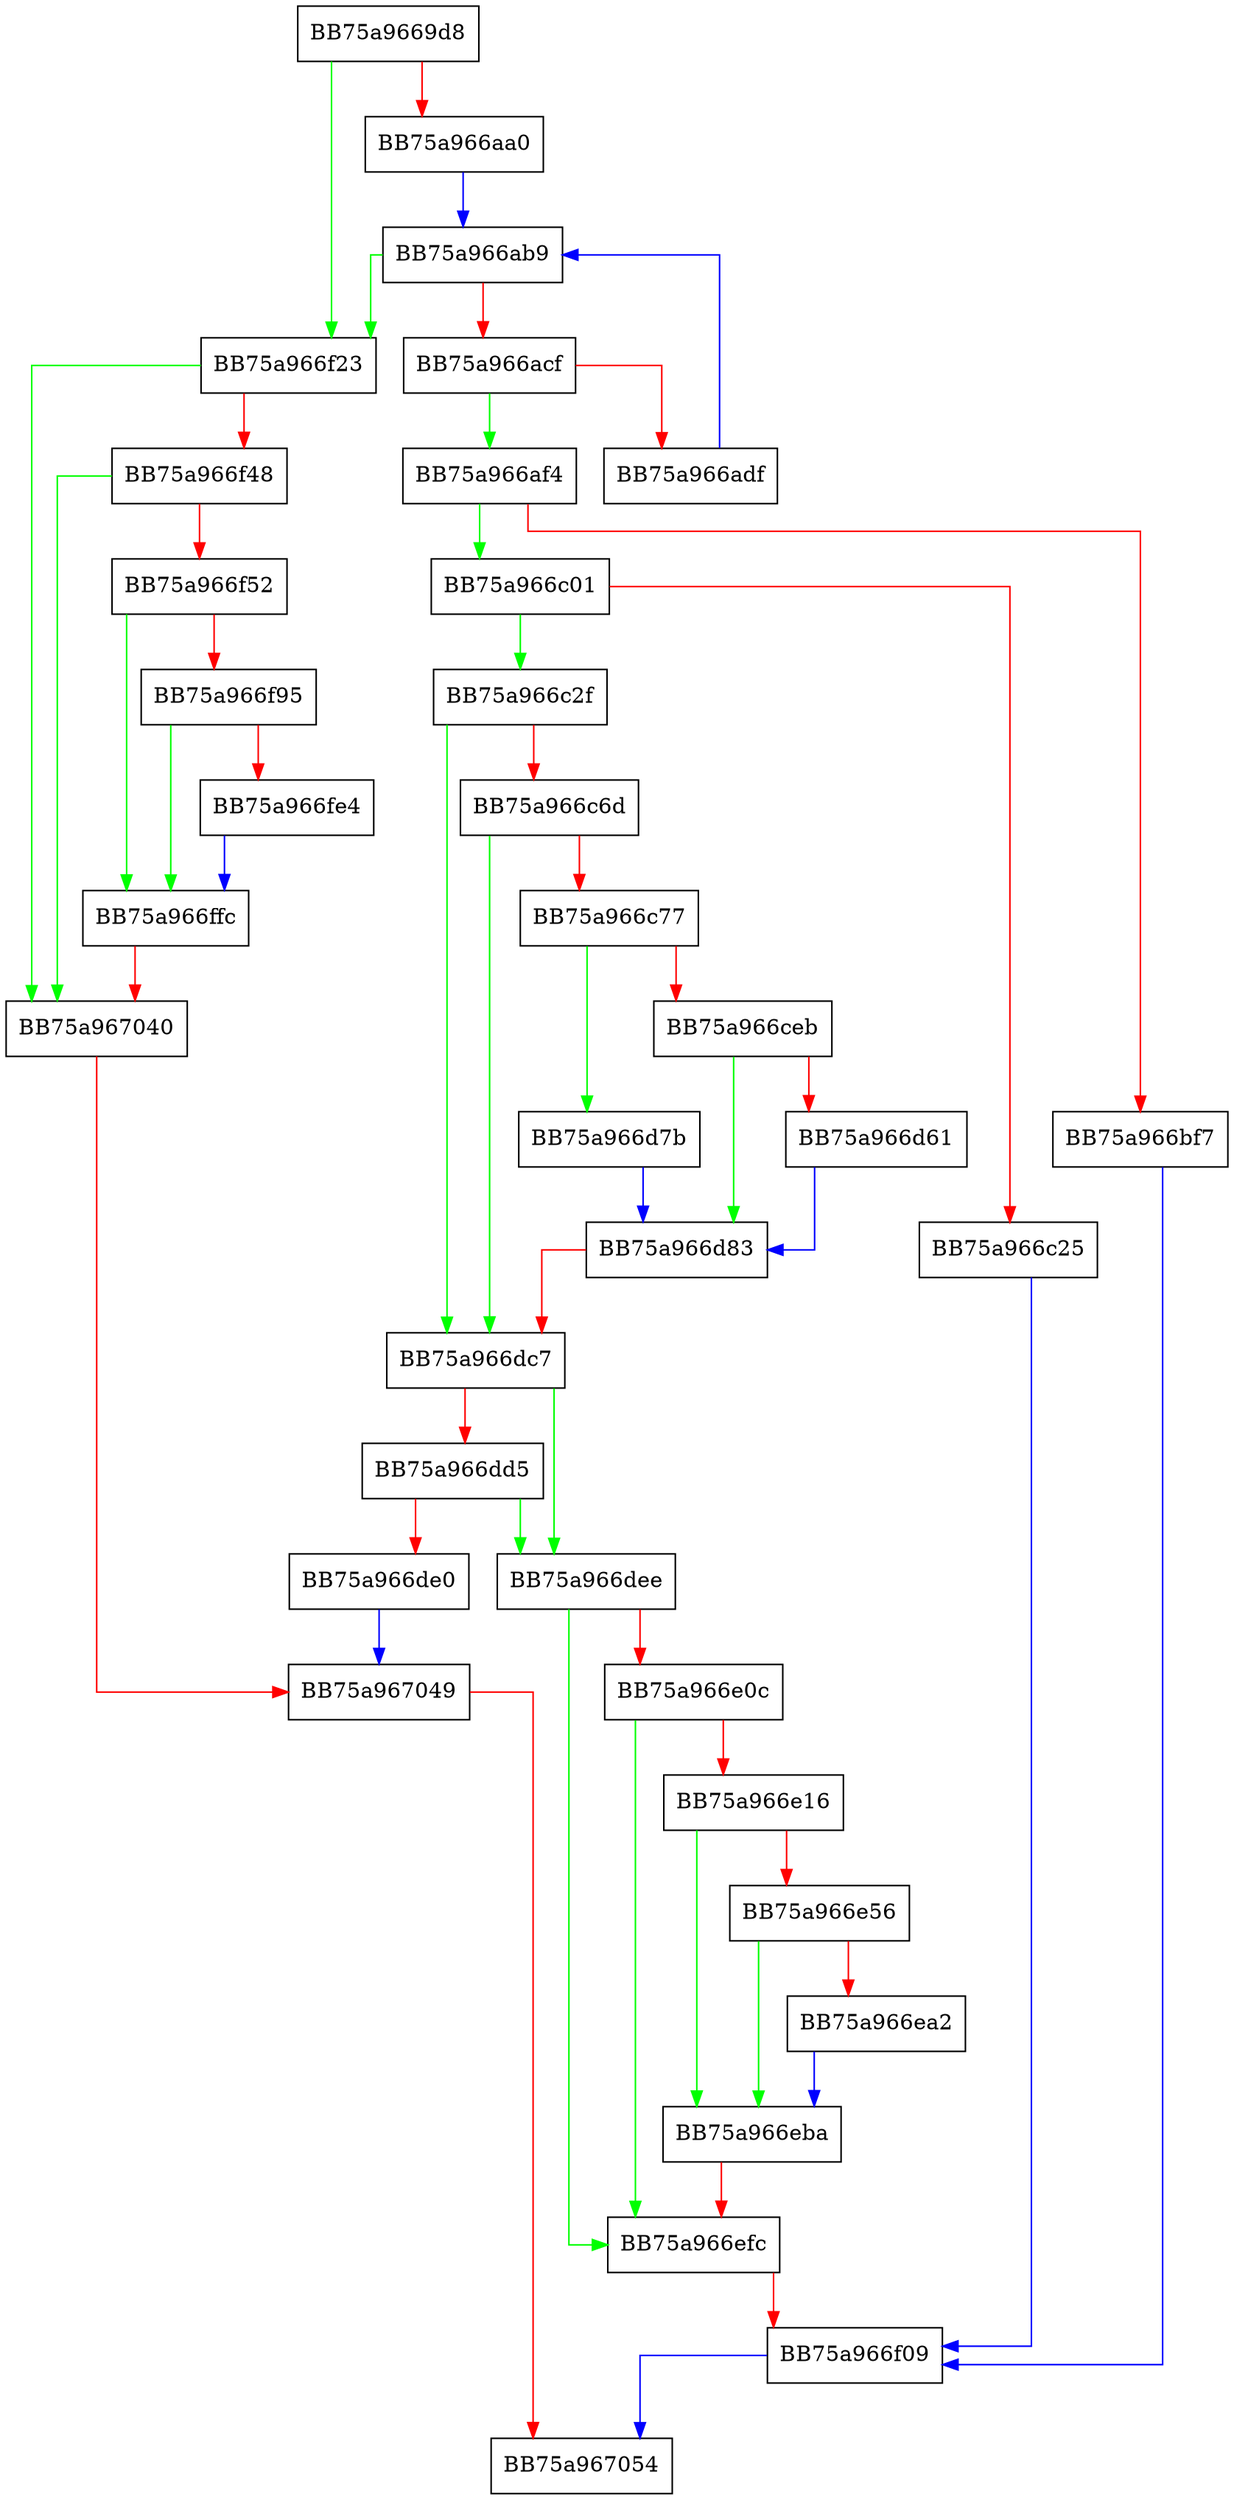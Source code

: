 digraph _check_driver_compatibility {
  node [shape="box"];
  graph [splines=ortho];
  BB75a9669d8 -> BB75a966f23 [color="green"];
  BB75a9669d8 -> BB75a966aa0 [color="red"];
  BB75a966aa0 -> BB75a966ab9 [color="blue"];
  BB75a966ab9 -> BB75a966f23 [color="green"];
  BB75a966ab9 -> BB75a966acf [color="red"];
  BB75a966acf -> BB75a966af4 [color="green"];
  BB75a966acf -> BB75a966adf [color="red"];
  BB75a966adf -> BB75a966ab9 [color="blue"];
  BB75a966af4 -> BB75a966c01 [color="green"];
  BB75a966af4 -> BB75a966bf7 [color="red"];
  BB75a966bf7 -> BB75a966f09 [color="blue"];
  BB75a966c01 -> BB75a966c2f [color="green"];
  BB75a966c01 -> BB75a966c25 [color="red"];
  BB75a966c25 -> BB75a966f09 [color="blue"];
  BB75a966c2f -> BB75a966dc7 [color="green"];
  BB75a966c2f -> BB75a966c6d [color="red"];
  BB75a966c6d -> BB75a966dc7 [color="green"];
  BB75a966c6d -> BB75a966c77 [color="red"];
  BB75a966c77 -> BB75a966d7b [color="green"];
  BB75a966c77 -> BB75a966ceb [color="red"];
  BB75a966ceb -> BB75a966d83 [color="green"];
  BB75a966ceb -> BB75a966d61 [color="red"];
  BB75a966d61 -> BB75a966d83 [color="blue"];
  BB75a966d7b -> BB75a966d83 [color="blue"];
  BB75a966d83 -> BB75a966dc7 [color="red"];
  BB75a966dc7 -> BB75a966dee [color="green"];
  BB75a966dc7 -> BB75a966dd5 [color="red"];
  BB75a966dd5 -> BB75a966dee [color="green"];
  BB75a966dd5 -> BB75a966de0 [color="red"];
  BB75a966de0 -> BB75a967049 [color="blue"];
  BB75a966dee -> BB75a966efc [color="green"];
  BB75a966dee -> BB75a966e0c [color="red"];
  BB75a966e0c -> BB75a966efc [color="green"];
  BB75a966e0c -> BB75a966e16 [color="red"];
  BB75a966e16 -> BB75a966eba [color="green"];
  BB75a966e16 -> BB75a966e56 [color="red"];
  BB75a966e56 -> BB75a966eba [color="green"];
  BB75a966e56 -> BB75a966ea2 [color="red"];
  BB75a966ea2 -> BB75a966eba [color="blue"];
  BB75a966eba -> BB75a966efc [color="red"];
  BB75a966efc -> BB75a966f09 [color="red"];
  BB75a966f09 -> BB75a967054 [color="blue"];
  BB75a966f23 -> BB75a967040 [color="green"];
  BB75a966f23 -> BB75a966f48 [color="red"];
  BB75a966f48 -> BB75a967040 [color="green"];
  BB75a966f48 -> BB75a966f52 [color="red"];
  BB75a966f52 -> BB75a966ffc [color="green"];
  BB75a966f52 -> BB75a966f95 [color="red"];
  BB75a966f95 -> BB75a966ffc [color="green"];
  BB75a966f95 -> BB75a966fe4 [color="red"];
  BB75a966fe4 -> BB75a966ffc [color="blue"];
  BB75a966ffc -> BB75a967040 [color="red"];
  BB75a967040 -> BB75a967049 [color="red"];
  BB75a967049 -> BB75a967054 [color="red"];
}